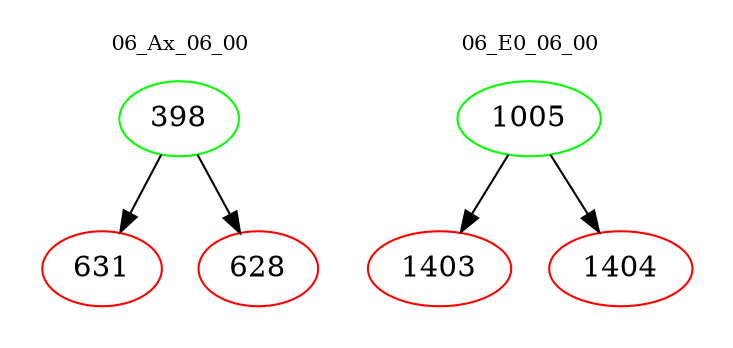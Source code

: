 digraph{
subgraph cluster_0 {
color = white
label = "06_Ax_06_00";
fontsize=10;
T0_398 [label="398", color="green"]
T0_398 -> T0_631 [color="black"]
T0_631 [label="631", color="red"]
T0_398 -> T0_628 [color="black"]
T0_628 [label="628", color="red"]
}
subgraph cluster_1 {
color = white
label = "06_E0_06_00";
fontsize=10;
T1_1005 [label="1005", color="green"]
T1_1005 -> T1_1403 [color="black"]
T1_1403 [label="1403", color="red"]
T1_1005 -> T1_1404 [color="black"]
T1_1404 [label="1404", color="red"]
}
}
